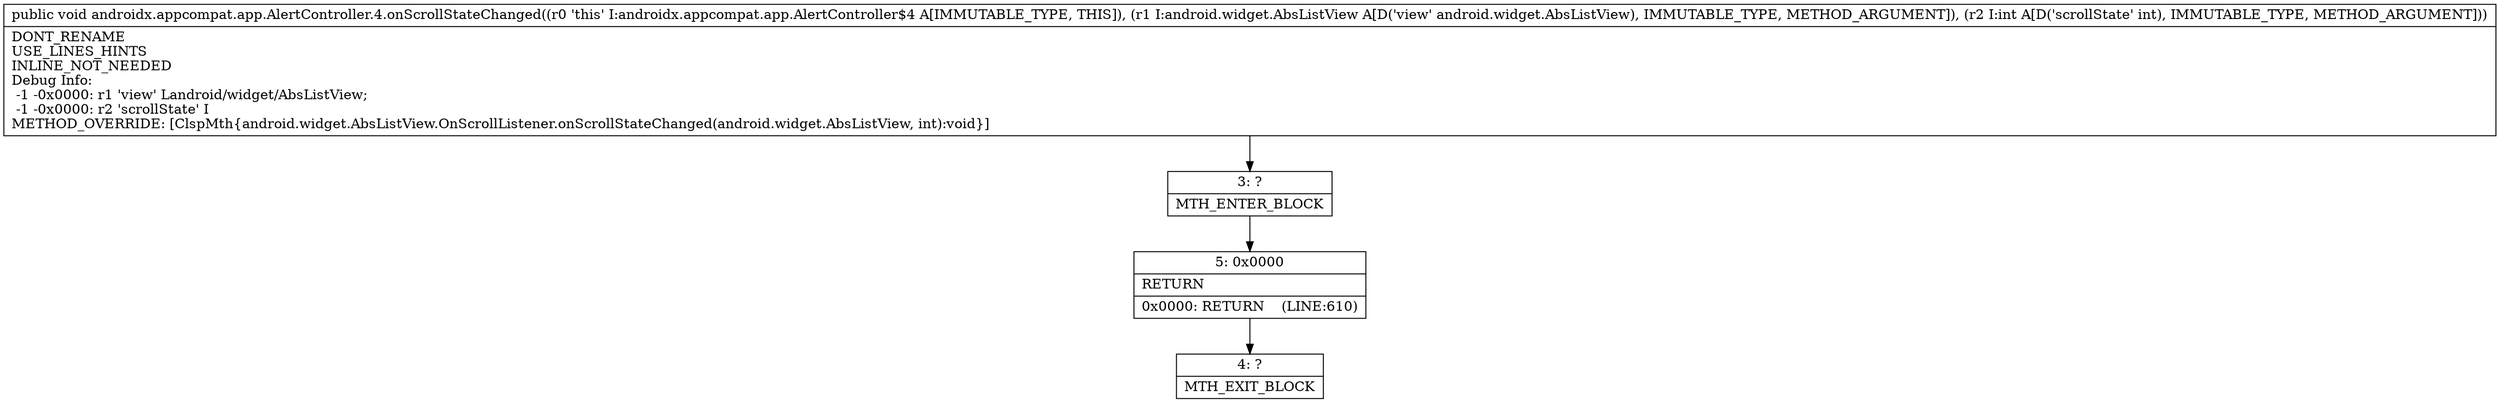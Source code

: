 digraph "CFG forandroidx.appcompat.app.AlertController.4.onScrollStateChanged(Landroid\/widget\/AbsListView;I)V" {
Node_3 [shape=record,label="{3\:\ ?|MTH_ENTER_BLOCK\l}"];
Node_5 [shape=record,label="{5\:\ 0x0000|RETURN\l|0x0000: RETURN    (LINE:610)\l}"];
Node_4 [shape=record,label="{4\:\ ?|MTH_EXIT_BLOCK\l}"];
MethodNode[shape=record,label="{public void androidx.appcompat.app.AlertController.4.onScrollStateChanged((r0 'this' I:androidx.appcompat.app.AlertController$4 A[IMMUTABLE_TYPE, THIS]), (r1 I:android.widget.AbsListView A[D('view' android.widget.AbsListView), IMMUTABLE_TYPE, METHOD_ARGUMENT]), (r2 I:int A[D('scrollState' int), IMMUTABLE_TYPE, METHOD_ARGUMENT]))  | DONT_RENAME\lUSE_LINES_HINTS\lINLINE_NOT_NEEDED\lDebug Info:\l  \-1 \-0x0000: r1 'view' Landroid\/widget\/AbsListView;\l  \-1 \-0x0000: r2 'scrollState' I\lMETHOD_OVERRIDE: [ClspMth\{android.widget.AbsListView.OnScrollListener.onScrollStateChanged(android.widget.AbsListView, int):void\}]\l}"];
MethodNode -> Node_3;Node_3 -> Node_5;
Node_5 -> Node_4;
}


